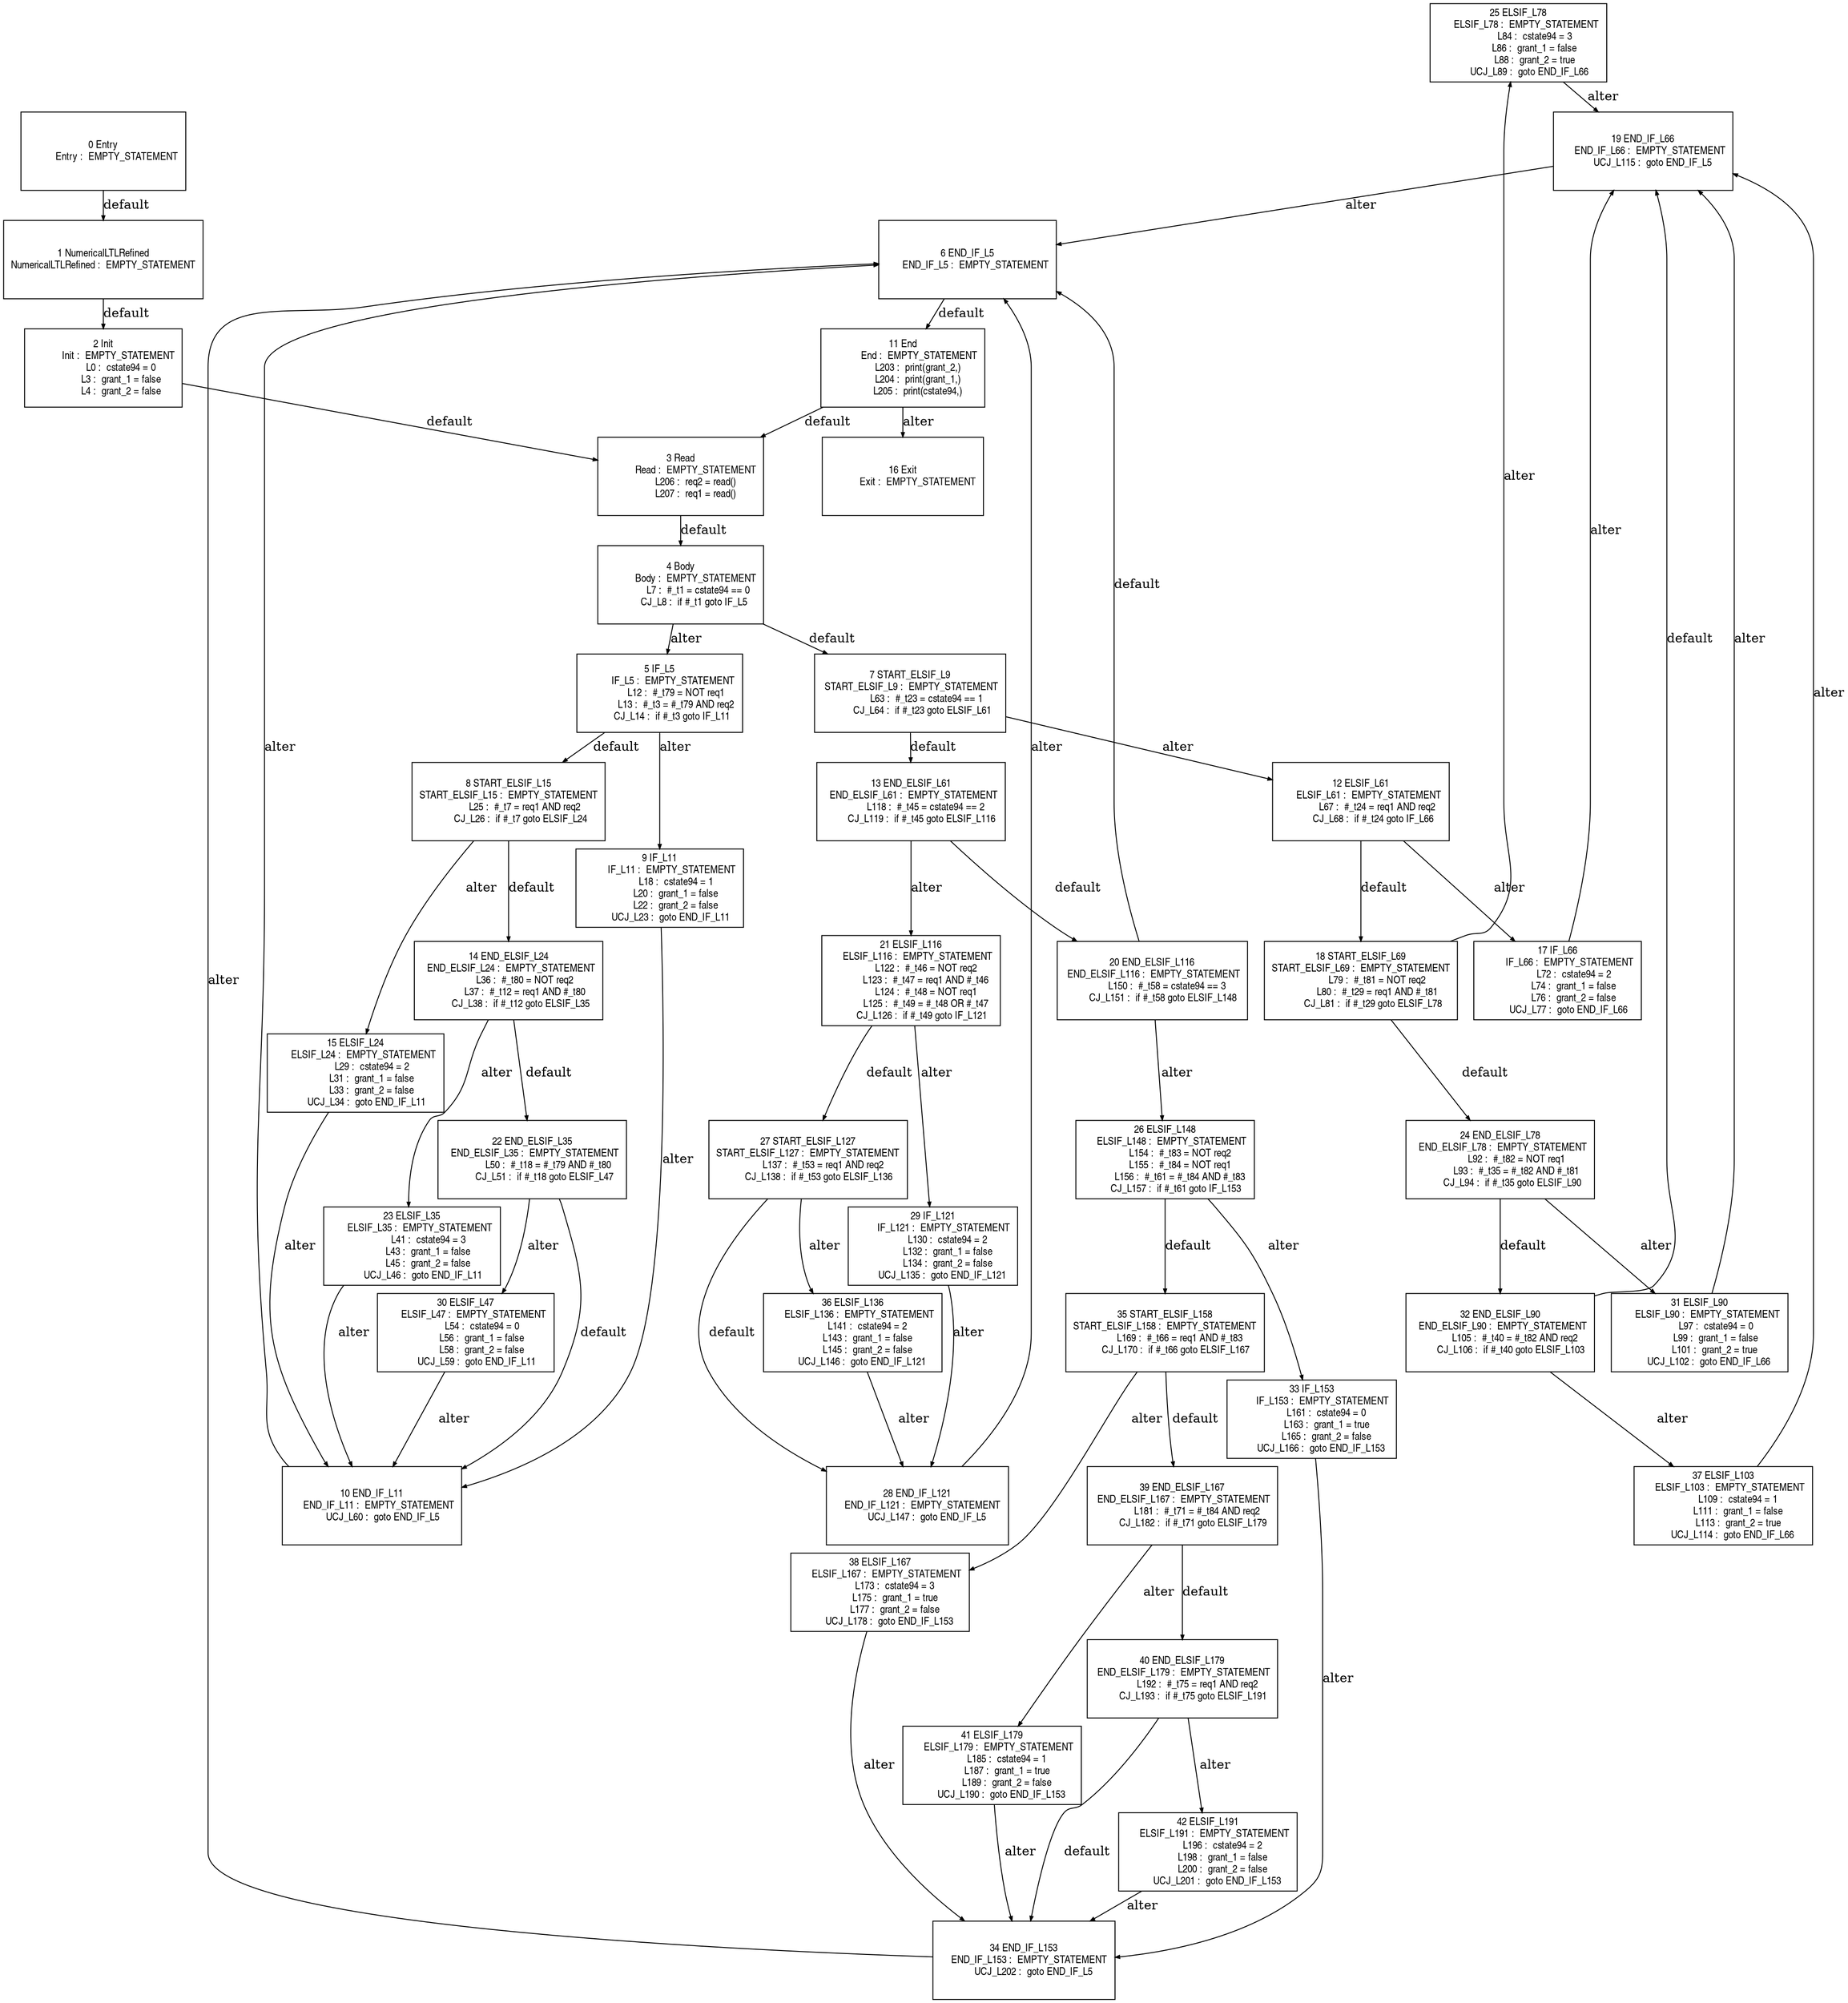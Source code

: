digraph G {
  ranksep=.25;
  edge [arrowsize=.5]
  node [shape=rectangle, fontname="ArialNarrow",
        fontsize=12,  height=1.2];
  "25 ELSIF_L78
      ELSIF_L78 :  EMPTY_STATEMENT
            L84 :  cstate94 = 3
            L86 :  grant_1 = false
            L88 :  grant_2 = true
        UCJ_L89 :  goto END_IF_L66
"; "36 ELSIF_L136
     ELSIF_L136 :  EMPTY_STATEMENT
           L141 :  cstate94 = 2
           L143 :  grant_1 = false
           L145 :  grant_2 = false
       UCJ_L146 :  goto END_IF_L121
"; "2 Init
           Init :  EMPTY_STATEMENT
             L0 :  cstate94 = 0
             L3 :  grant_1 = false
             L4 :  grant_2 = false
"; "27 START_ELSIF_L127
START_ELSIF_L127 :  EMPTY_STATEMENT
           L137 :  #_t53 = req1 AND req2
        CJ_L138 :  if #_t53 goto ELSIF_L136
"; "29 IF_L121
        IF_L121 :  EMPTY_STATEMENT
           L130 :  cstate94 = 2
           L132 :  grant_1 = false
           L134 :  grant_2 = false
       UCJ_L135 :  goto END_IF_L121
"; "22 END_ELSIF_L35
  END_ELSIF_L35 :  EMPTY_STATEMENT
            L50 :  #_t18 = #_t79 AND #_t80
         CJ_L51 :  if #_t18 goto ELSIF_L47
"; "34 END_IF_L153
    END_IF_L153 :  EMPTY_STATEMENT
       UCJ_L202 :  goto END_IF_L5
"; "17 IF_L66
         IF_L66 :  EMPTY_STATEMENT
            L72 :  cstate94 = 2
            L74 :  grant_1 = false
            L76 :  grant_2 = false
        UCJ_L77 :  goto END_IF_L66
"; "18 START_ELSIF_L69
START_ELSIF_L69 :  EMPTY_STATEMENT
            L79 :  #_t81 = NOT req2
            L80 :  #_t29 = req1 AND #_t81
         CJ_L81 :  if #_t29 goto ELSIF_L78
"; "16 Exit
           Exit :  EMPTY_STATEMENT
"; "33 IF_L153
        IF_L153 :  EMPTY_STATEMENT
           L161 :  cstate94 = 0
           L163 :  grant_1 = true
           L165 :  grant_2 = false
       UCJ_L166 :  goto END_IF_L153
"; "28 END_IF_L121
    END_IF_L121 :  EMPTY_STATEMENT
       UCJ_L147 :  goto END_IF_L5
"; "30 ELSIF_L47
      ELSIF_L47 :  EMPTY_STATEMENT
            L54 :  cstate94 = 0
            L56 :  grant_1 = false
            L58 :  grant_2 = false
        UCJ_L59 :  goto END_IF_L11
"; "10 END_IF_L11
     END_IF_L11 :  EMPTY_STATEMENT
        UCJ_L60 :  goto END_IF_L5
"; "11 End
            End :  EMPTY_STATEMENT
           L203 :  print(grant_2,)
           L204 :  print(grant_1,)
           L205 :  print(cstate94,)
"; "8 START_ELSIF_L15
START_ELSIF_L15 :  EMPTY_STATEMENT
            L25 :  #_t7 = req1 AND req2
         CJ_L26 :  if #_t7 goto ELSIF_L24
"; "20 END_ELSIF_L116
 END_ELSIF_L116 :  EMPTY_STATEMENT
           L150 :  #_t58 = cstate94 == 3
        CJ_L151 :  if #_t58 goto ELSIF_L148
"; "6 END_IF_L5
      END_IF_L5 :  EMPTY_STATEMENT
"; "4 Body
           Body :  EMPTY_STATEMENT
             L7 :  #_t1 = cstate94 == 0
          CJ_L8 :  if #_t1 goto IF_L5
"; "15 ELSIF_L24
      ELSIF_L24 :  EMPTY_STATEMENT
            L29 :  cstate94 = 2
            L31 :  grant_1 = false
            L33 :  grant_2 = false
        UCJ_L34 :  goto END_IF_L11
"; "5 IF_L5
          IF_L5 :  EMPTY_STATEMENT
            L12 :  #_t79 = NOT req1
            L13 :  #_t3 = #_t79 AND req2
         CJ_L14 :  if #_t3 goto IF_L11
"; "3 Read
           Read :  EMPTY_STATEMENT
           L206 :  req2 = read()
           L207 :  req1 = read()
"; "13 END_ELSIF_L61
  END_ELSIF_L61 :  EMPTY_STATEMENT
           L118 :  #_t45 = cstate94 == 2
        CJ_L119 :  if #_t45 goto ELSIF_L116
"; "26 ELSIF_L148
     ELSIF_L148 :  EMPTY_STATEMENT
           L154 :  #_t83 = NOT req2
           L155 :  #_t84 = NOT req1
           L156 :  #_t61 = #_t84 AND #_t83
        CJ_L157 :  if #_t61 goto IF_L153
"; "41 ELSIF_L179
     ELSIF_L179 :  EMPTY_STATEMENT
           L185 :  cstate94 = 1
           L187 :  grant_1 = true
           L189 :  grant_2 = false
       UCJ_L190 :  goto END_IF_L153
"; "1 NumericalLTLRefined
NumericalLTLRefined :  EMPTY_STATEMENT
"; "23 ELSIF_L35
      ELSIF_L35 :  EMPTY_STATEMENT
            L41 :  cstate94 = 3
            L43 :  grant_1 = false
            L45 :  grant_2 = false
        UCJ_L46 :  goto END_IF_L11
"; "39 END_ELSIF_L167
 END_ELSIF_L167 :  EMPTY_STATEMENT
           L181 :  #_t71 = #_t84 AND req2
        CJ_L182 :  if #_t71 goto ELSIF_L179
"; "42 ELSIF_L191
     ELSIF_L191 :  EMPTY_STATEMENT
           L196 :  cstate94 = 2
           L198 :  grant_1 = false
           L200 :  grant_2 = false
       UCJ_L201 :  goto END_IF_L153
"; "31 ELSIF_L90
      ELSIF_L90 :  EMPTY_STATEMENT
            L97 :  cstate94 = 0
            L99 :  grant_1 = false
           L101 :  grant_2 = true
       UCJ_L102 :  goto END_IF_L66
"; "21 ELSIF_L116
     ELSIF_L116 :  EMPTY_STATEMENT
           L122 :  #_t46 = NOT req2
           L123 :  #_t47 = req1 AND #_t46
           L124 :  #_t48 = NOT req1
           L125 :  #_t49 = #_t48 OR #_t47
        CJ_L126 :  if #_t49 goto IF_L121
"; "12 ELSIF_L61
      ELSIF_L61 :  EMPTY_STATEMENT
            L67 :  #_t24 = req1 AND req2
         CJ_L68 :  if #_t24 goto IF_L66
"; "19 END_IF_L66
     END_IF_L66 :  EMPTY_STATEMENT
       UCJ_L115 :  goto END_IF_L5
"; "24 END_ELSIF_L78
  END_ELSIF_L78 :  EMPTY_STATEMENT
            L92 :  #_t82 = NOT req1
            L93 :  #_t35 = #_t82 AND #_t81
         CJ_L94 :  if #_t35 goto ELSIF_L90
"; "35 START_ELSIF_L158
START_ELSIF_L158 :  EMPTY_STATEMENT
           L169 :  #_t66 = req1 AND #_t83
        CJ_L170 :  if #_t66 goto ELSIF_L167
"; "37 ELSIF_L103
     ELSIF_L103 :  EMPTY_STATEMENT
           L109 :  cstate94 = 1
           L111 :  grant_1 = false
           L113 :  grant_2 = true
       UCJ_L114 :  goto END_IF_L66
"; "38 ELSIF_L167
     ELSIF_L167 :  EMPTY_STATEMENT
           L173 :  cstate94 = 3
           L175 :  grant_1 = true
           L177 :  grant_2 = false
       UCJ_L178 :  goto END_IF_L153
"; "9 IF_L11
         IF_L11 :  EMPTY_STATEMENT
            L18 :  cstate94 = 1
            L20 :  grant_1 = false
            L22 :  grant_2 = false
        UCJ_L23 :  goto END_IF_L11
"; "7 START_ELSIF_L9
 START_ELSIF_L9 :  EMPTY_STATEMENT
            L63 :  #_t23 = cstate94 == 1
         CJ_L64 :  if #_t23 goto ELSIF_L61
"; "40 END_ELSIF_L179
 END_ELSIF_L179 :  EMPTY_STATEMENT
           L192 :  #_t75 = req1 AND req2
        CJ_L193 :  if #_t75 goto ELSIF_L191
"; "32 END_ELSIF_L90
  END_ELSIF_L90 :  EMPTY_STATEMENT
           L105 :  #_t40 = #_t82 AND req2
        CJ_L106 :  if #_t40 goto ELSIF_L103
"; "0 Entry
          Entry :  EMPTY_STATEMENT
"; "14 END_ELSIF_L24
  END_ELSIF_L24 :  EMPTY_STATEMENT
            L36 :  #_t80 = NOT req2
            L37 :  #_t12 = req1 AND #_t80
         CJ_L38 :  if #_t12 goto ELSIF_L35
"; 
  "1 NumericalLTLRefined
NumericalLTLRefined :  EMPTY_STATEMENT
" -> "2 Init
           Init :  EMPTY_STATEMENT
             L0 :  cstate94 = 0
             L3 :  grant_1 = false
             L4 :  grant_2 = false
"  [label="default"];
  "2 Init
           Init :  EMPTY_STATEMENT
             L0 :  cstate94 = 0
             L3 :  grant_1 = false
             L4 :  grant_2 = false
" -> "3 Read
           Read :  EMPTY_STATEMENT
           L206 :  req2 = read()
           L207 :  req1 = read()
"  [label="default"];
  "4 Body
           Body :  EMPTY_STATEMENT
             L7 :  #_t1 = cstate94 == 0
          CJ_L8 :  if #_t1 goto IF_L5
" -> "7 START_ELSIF_L9
 START_ELSIF_L9 :  EMPTY_STATEMENT
            L63 :  #_t23 = cstate94 == 1
         CJ_L64 :  if #_t23 goto ELSIF_L61
"  [label="default"];
  "4 Body
           Body :  EMPTY_STATEMENT
             L7 :  #_t1 = cstate94 == 0
          CJ_L8 :  if #_t1 goto IF_L5
" -> "5 IF_L5
          IF_L5 :  EMPTY_STATEMENT
            L12 :  #_t79 = NOT req1
            L13 :  #_t3 = #_t79 AND req2
         CJ_L14 :  if #_t3 goto IF_L11
"  [label="alter"];
  "5 IF_L5
          IF_L5 :  EMPTY_STATEMENT
            L12 :  #_t79 = NOT req1
            L13 :  #_t3 = #_t79 AND req2
         CJ_L14 :  if #_t3 goto IF_L11
" -> "8 START_ELSIF_L15
START_ELSIF_L15 :  EMPTY_STATEMENT
            L25 :  #_t7 = req1 AND req2
         CJ_L26 :  if #_t7 goto ELSIF_L24
"  [label="default"];
  "5 IF_L5
          IF_L5 :  EMPTY_STATEMENT
            L12 :  #_t79 = NOT req1
            L13 :  #_t3 = #_t79 AND req2
         CJ_L14 :  if #_t3 goto IF_L11
" -> "9 IF_L11
         IF_L11 :  EMPTY_STATEMENT
            L18 :  cstate94 = 1
            L20 :  grant_1 = false
            L22 :  grant_2 = false
        UCJ_L23 :  goto END_IF_L11
"  [label="alter"];
  "9 IF_L11
         IF_L11 :  EMPTY_STATEMENT
            L18 :  cstate94 = 1
            L20 :  grant_1 = false
            L22 :  grant_2 = false
        UCJ_L23 :  goto END_IF_L11
" -> "10 END_IF_L11
     END_IF_L11 :  EMPTY_STATEMENT
        UCJ_L60 :  goto END_IF_L5
"  [label="alter"];
  "8 START_ELSIF_L15
START_ELSIF_L15 :  EMPTY_STATEMENT
            L25 :  #_t7 = req1 AND req2
         CJ_L26 :  if #_t7 goto ELSIF_L24
" -> "14 END_ELSIF_L24
  END_ELSIF_L24 :  EMPTY_STATEMENT
            L36 :  #_t80 = NOT req2
            L37 :  #_t12 = req1 AND #_t80
         CJ_L38 :  if #_t12 goto ELSIF_L35
"  [label="default"];
  "8 START_ELSIF_L15
START_ELSIF_L15 :  EMPTY_STATEMENT
            L25 :  #_t7 = req1 AND req2
         CJ_L26 :  if #_t7 goto ELSIF_L24
" -> "15 ELSIF_L24
      ELSIF_L24 :  EMPTY_STATEMENT
            L29 :  cstate94 = 2
            L31 :  grant_1 = false
            L33 :  grant_2 = false
        UCJ_L34 :  goto END_IF_L11
"  [label="alter"];
  "15 ELSIF_L24
      ELSIF_L24 :  EMPTY_STATEMENT
            L29 :  cstate94 = 2
            L31 :  grant_1 = false
            L33 :  grant_2 = false
        UCJ_L34 :  goto END_IF_L11
" -> "10 END_IF_L11
     END_IF_L11 :  EMPTY_STATEMENT
        UCJ_L60 :  goto END_IF_L5
"  [label="alter"];
  "14 END_ELSIF_L24
  END_ELSIF_L24 :  EMPTY_STATEMENT
            L36 :  #_t80 = NOT req2
            L37 :  #_t12 = req1 AND #_t80
         CJ_L38 :  if #_t12 goto ELSIF_L35
" -> "22 END_ELSIF_L35
  END_ELSIF_L35 :  EMPTY_STATEMENT
            L50 :  #_t18 = #_t79 AND #_t80
         CJ_L51 :  if #_t18 goto ELSIF_L47
"  [label="default"];
  "14 END_ELSIF_L24
  END_ELSIF_L24 :  EMPTY_STATEMENT
            L36 :  #_t80 = NOT req2
            L37 :  #_t12 = req1 AND #_t80
         CJ_L38 :  if #_t12 goto ELSIF_L35
" -> "23 ELSIF_L35
      ELSIF_L35 :  EMPTY_STATEMENT
            L41 :  cstate94 = 3
            L43 :  grant_1 = false
            L45 :  grant_2 = false
        UCJ_L46 :  goto END_IF_L11
"  [label="alter"];
  "23 ELSIF_L35
      ELSIF_L35 :  EMPTY_STATEMENT
            L41 :  cstate94 = 3
            L43 :  grant_1 = false
            L45 :  grant_2 = false
        UCJ_L46 :  goto END_IF_L11
" -> "10 END_IF_L11
     END_IF_L11 :  EMPTY_STATEMENT
        UCJ_L60 :  goto END_IF_L5
"  [label="alter"];
  "22 END_ELSIF_L35
  END_ELSIF_L35 :  EMPTY_STATEMENT
            L50 :  #_t18 = #_t79 AND #_t80
         CJ_L51 :  if #_t18 goto ELSIF_L47
" -> "10 END_IF_L11
     END_IF_L11 :  EMPTY_STATEMENT
        UCJ_L60 :  goto END_IF_L5
"  [label="default"];
  "22 END_ELSIF_L35
  END_ELSIF_L35 :  EMPTY_STATEMENT
            L50 :  #_t18 = #_t79 AND #_t80
         CJ_L51 :  if #_t18 goto ELSIF_L47
" -> "30 ELSIF_L47
      ELSIF_L47 :  EMPTY_STATEMENT
            L54 :  cstate94 = 0
            L56 :  grant_1 = false
            L58 :  grant_2 = false
        UCJ_L59 :  goto END_IF_L11
"  [label="alter"];
  "30 ELSIF_L47
      ELSIF_L47 :  EMPTY_STATEMENT
            L54 :  cstate94 = 0
            L56 :  grant_1 = false
            L58 :  grant_2 = false
        UCJ_L59 :  goto END_IF_L11
" -> "10 END_IF_L11
     END_IF_L11 :  EMPTY_STATEMENT
        UCJ_L60 :  goto END_IF_L5
"  [label="alter"];
  "10 END_IF_L11
     END_IF_L11 :  EMPTY_STATEMENT
        UCJ_L60 :  goto END_IF_L5
" -> "6 END_IF_L5
      END_IF_L5 :  EMPTY_STATEMENT
"  [label="alter"];
  "7 START_ELSIF_L9
 START_ELSIF_L9 :  EMPTY_STATEMENT
            L63 :  #_t23 = cstate94 == 1
         CJ_L64 :  if #_t23 goto ELSIF_L61
" -> "13 END_ELSIF_L61
  END_ELSIF_L61 :  EMPTY_STATEMENT
           L118 :  #_t45 = cstate94 == 2
        CJ_L119 :  if #_t45 goto ELSIF_L116
"  [label="default"];
  "7 START_ELSIF_L9
 START_ELSIF_L9 :  EMPTY_STATEMENT
            L63 :  #_t23 = cstate94 == 1
         CJ_L64 :  if #_t23 goto ELSIF_L61
" -> "12 ELSIF_L61
      ELSIF_L61 :  EMPTY_STATEMENT
            L67 :  #_t24 = req1 AND req2
         CJ_L68 :  if #_t24 goto IF_L66
"  [label="alter"];
  "12 ELSIF_L61
      ELSIF_L61 :  EMPTY_STATEMENT
            L67 :  #_t24 = req1 AND req2
         CJ_L68 :  if #_t24 goto IF_L66
" -> "18 START_ELSIF_L69
START_ELSIF_L69 :  EMPTY_STATEMENT
            L79 :  #_t81 = NOT req2
            L80 :  #_t29 = req1 AND #_t81
         CJ_L81 :  if #_t29 goto ELSIF_L78
"  [label="default"];
  "12 ELSIF_L61
      ELSIF_L61 :  EMPTY_STATEMENT
            L67 :  #_t24 = req1 AND req2
         CJ_L68 :  if #_t24 goto IF_L66
" -> "17 IF_L66
         IF_L66 :  EMPTY_STATEMENT
            L72 :  cstate94 = 2
            L74 :  grant_1 = false
            L76 :  grant_2 = false
        UCJ_L77 :  goto END_IF_L66
"  [label="alter"];
  "17 IF_L66
         IF_L66 :  EMPTY_STATEMENT
            L72 :  cstate94 = 2
            L74 :  grant_1 = false
            L76 :  grant_2 = false
        UCJ_L77 :  goto END_IF_L66
" -> "19 END_IF_L66
     END_IF_L66 :  EMPTY_STATEMENT
       UCJ_L115 :  goto END_IF_L5
"  [label="alter"];
  "18 START_ELSIF_L69
START_ELSIF_L69 :  EMPTY_STATEMENT
            L79 :  #_t81 = NOT req2
            L80 :  #_t29 = req1 AND #_t81
         CJ_L81 :  if #_t29 goto ELSIF_L78
" -> "24 END_ELSIF_L78
  END_ELSIF_L78 :  EMPTY_STATEMENT
            L92 :  #_t82 = NOT req1
            L93 :  #_t35 = #_t82 AND #_t81
         CJ_L94 :  if #_t35 goto ELSIF_L90
"  [label="default"];
  "18 START_ELSIF_L69
START_ELSIF_L69 :  EMPTY_STATEMENT
            L79 :  #_t81 = NOT req2
            L80 :  #_t29 = req1 AND #_t81
         CJ_L81 :  if #_t29 goto ELSIF_L78
" -> "25 ELSIF_L78
      ELSIF_L78 :  EMPTY_STATEMENT
            L84 :  cstate94 = 3
            L86 :  grant_1 = false
            L88 :  grant_2 = true
        UCJ_L89 :  goto END_IF_L66
"  [label="alter"];
  "25 ELSIF_L78
      ELSIF_L78 :  EMPTY_STATEMENT
            L84 :  cstate94 = 3
            L86 :  grant_1 = false
            L88 :  grant_2 = true
        UCJ_L89 :  goto END_IF_L66
" -> "19 END_IF_L66
     END_IF_L66 :  EMPTY_STATEMENT
       UCJ_L115 :  goto END_IF_L5
"  [label="alter"];
  "24 END_ELSIF_L78
  END_ELSIF_L78 :  EMPTY_STATEMENT
            L92 :  #_t82 = NOT req1
            L93 :  #_t35 = #_t82 AND #_t81
         CJ_L94 :  if #_t35 goto ELSIF_L90
" -> "32 END_ELSIF_L90
  END_ELSIF_L90 :  EMPTY_STATEMENT
           L105 :  #_t40 = #_t82 AND req2
        CJ_L106 :  if #_t40 goto ELSIF_L103
"  [label="default"];
  "24 END_ELSIF_L78
  END_ELSIF_L78 :  EMPTY_STATEMENT
            L92 :  #_t82 = NOT req1
            L93 :  #_t35 = #_t82 AND #_t81
         CJ_L94 :  if #_t35 goto ELSIF_L90
" -> "31 ELSIF_L90
      ELSIF_L90 :  EMPTY_STATEMENT
            L97 :  cstate94 = 0
            L99 :  grant_1 = false
           L101 :  grant_2 = true
       UCJ_L102 :  goto END_IF_L66
"  [label="alter"];
  "31 ELSIF_L90
      ELSIF_L90 :  EMPTY_STATEMENT
            L97 :  cstate94 = 0
            L99 :  grant_1 = false
           L101 :  grant_2 = true
       UCJ_L102 :  goto END_IF_L66
" -> "19 END_IF_L66
     END_IF_L66 :  EMPTY_STATEMENT
       UCJ_L115 :  goto END_IF_L5
"  [label="alter"];
  "32 END_ELSIF_L90
  END_ELSIF_L90 :  EMPTY_STATEMENT
           L105 :  #_t40 = #_t82 AND req2
        CJ_L106 :  if #_t40 goto ELSIF_L103
" -> "19 END_IF_L66
     END_IF_L66 :  EMPTY_STATEMENT
       UCJ_L115 :  goto END_IF_L5
"  [label="default"];
  "32 END_ELSIF_L90
  END_ELSIF_L90 :  EMPTY_STATEMENT
           L105 :  #_t40 = #_t82 AND req2
        CJ_L106 :  if #_t40 goto ELSIF_L103
" -> "37 ELSIF_L103
     ELSIF_L103 :  EMPTY_STATEMENT
           L109 :  cstate94 = 1
           L111 :  grant_1 = false
           L113 :  grant_2 = true
       UCJ_L114 :  goto END_IF_L66
"  [label="alter"];
  "37 ELSIF_L103
     ELSIF_L103 :  EMPTY_STATEMENT
           L109 :  cstate94 = 1
           L111 :  grant_1 = false
           L113 :  grant_2 = true
       UCJ_L114 :  goto END_IF_L66
" -> "19 END_IF_L66
     END_IF_L66 :  EMPTY_STATEMENT
       UCJ_L115 :  goto END_IF_L5
"  [label="alter"];
  "19 END_IF_L66
     END_IF_L66 :  EMPTY_STATEMENT
       UCJ_L115 :  goto END_IF_L5
" -> "6 END_IF_L5
      END_IF_L5 :  EMPTY_STATEMENT
"  [label="alter"];
  "13 END_ELSIF_L61
  END_ELSIF_L61 :  EMPTY_STATEMENT
           L118 :  #_t45 = cstate94 == 2
        CJ_L119 :  if #_t45 goto ELSIF_L116
" -> "20 END_ELSIF_L116
 END_ELSIF_L116 :  EMPTY_STATEMENT
           L150 :  #_t58 = cstate94 == 3
        CJ_L151 :  if #_t58 goto ELSIF_L148
"  [label="default"];
  "13 END_ELSIF_L61
  END_ELSIF_L61 :  EMPTY_STATEMENT
           L118 :  #_t45 = cstate94 == 2
        CJ_L119 :  if #_t45 goto ELSIF_L116
" -> "21 ELSIF_L116
     ELSIF_L116 :  EMPTY_STATEMENT
           L122 :  #_t46 = NOT req2
           L123 :  #_t47 = req1 AND #_t46
           L124 :  #_t48 = NOT req1
           L125 :  #_t49 = #_t48 OR #_t47
        CJ_L126 :  if #_t49 goto IF_L121
"  [label="alter"];
  "21 ELSIF_L116
     ELSIF_L116 :  EMPTY_STATEMENT
           L122 :  #_t46 = NOT req2
           L123 :  #_t47 = req1 AND #_t46
           L124 :  #_t48 = NOT req1
           L125 :  #_t49 = #_t48 OR #_t47
        CJ_L126 :  if #_t49 goto IF_L121
" -> "27 START_ELSIF_L127
START_ELSIF_L127 :  EMPTY_STATEMENT
           L137 :  #_t53 = req1 AND req2
        CJ_L138 :  if #_t53 goto ELSIF_L136
"  [label="default"];
  "21 ELSIF_L116
     ELSIF_L116 :  EMPTY_STATEMENT
           L122 :  #_t46 = NOT req2
           L123 :  #_t47 = req1 AND #_t46
           L124 :  #_t48 = NOT req1
           L125 :  #_t49 = #_t48 OR #_t47
        CJ_L126 :  if #_t49 goto IF_L121
" -> "29 IF_L121
        IF_L121 :  EMPTY_STATEMENT
           L130 :  cstate94 = 2
           L132 :  grant_1 = false
           L134 :  grant_2 = false
       UCJ_L135 :  goto END_IF_L121
"  [label="alter"];
  "29 IF_L121
        IF_L121 :  EMPTY_STATEMENT
           L130 :  cstate94 = 2
           L132 :  grant_1 = false
           L134 :  grant_2 = false
       UCJ_L135 :  goto END_IF_L121
" -> "28 END_IF_L121
    END_IF_L121 :  EMPTY_STATEMENT
       UCJ_L147 :  goto END_IF_L5
"  [label="alter"];
  "27 START_ELSIF_L127
START_ELSIF_L127 :  EMPTY_STATEMENT
           L137 :  #_t53 = req1 AND req2
        CJ_L138 :  if #_t53 goto ELSIF_L136
" -> "28 END_IF_L121
    END_IF_L121 :  EMPTY_STATEMENT
       UCJ_L147 :  goto END_IF_L5
"  [label="default"];
  "27 START_ELSIF_L127
START_ELSIF_L127 :  EMPTY_STATEMENT
           L137 :  #_t53 = req1 AND req2
        CJ_L138 :  if #_t53 goto ELSIF_L136
" -> "36 ELSIF_L136
     ELSIF_L136 :  EMPTY_STATEMENT
           L141 :  cstate94 = 2
           L143 :  grant_1 = false
           L145 :  grant_2 = false
       UCJ_L146 :  goto END_IF_L121
"  [label="alter"];
  "36 ELSIF_L136
     ELSIF_L136 :  EMPTY_STATEMENT
           L141 :  cstate94 = 2
           L143 :  grant_1 = false
           L145 :  grant_2 = false
       UCJ_L146 :  goto END_IF_L121
" -> "28 END_IF_L121
    END_IF_L121 :  EMPTY_STATEMENT
       UCJ_L147 :  goto END_IF_L5
"  [label="alter"];
  "28 END_IF_L121
    END_IF_L121 :  EMPTY_STATEMENT
       UCJ_L147 :  goto END_IF_L5
" -> "6 END_IF_L5
      END_IF_L5 :  EMPTY_STATEMENT
"  [label="alter"];
  "20 END_ELSIF_L116
 END_ELSIF_L116 :  EMPTY_STATEMENT
           L150 :  #_t58 = cstate94 == 3
        CJ_L151 :  if #_t58 goto ELSIF_L148
" -> "6 END_IF_L5
      END_IF_L5 :  EMPTY_STATEMENT
"  [label="default"];
  "20 END_ELSIF_L116
 END_ELSIF_L116 :  EMPTY_STATEMENT
           L150 :  #_t58 = cstate94 == 3
        CJ_L151 :  if #_t58 goto ELSIF_L148
" -> "26 ELSIF_L148
     ELSIF_L148 :  EMPTY_STATEMENT
           L154 :  #_t83 = NOT req2
           L155 :  #_t84 = NOT req1
           L156 :  #_t61 = #_t84 AND #_t83
        CJ_L157 :  if #_t61 goto IF_L153
"  [label="alter"];
  "26 ELSIF_L148
     ELSIF_L148 :  EMPTY_STATEMENT
           L154 :  #_t83 = NOT req2
           L155 :  #_t84 = NOT req1
           L156 :  #_t61 = #_t84 AND #_t83
        CJ_L157 :  if #_t61 goto IF_L153
" -> "35 START_ELSIF_L158
START_ELSIF_L158 :  EMPTY_STATEMENT
           L169 :  #_t66 = req1 AND #_t83
        CJ_L170 :  if #_t66 goto ELSIF_L167
"  [label="default"];
  "26 ELSIF_L148
     ELSIF_L148 :  EMPTY_STATEMENT
           L154 :  #_t83 = NOT req2
           L155 :  #_t84 = NOT req1
           L156 :  #_t61 = #_t84 AND #_t83
        CJ_L157 :  if #_t61 goto IF_L153
" -> "33 IF_L153
        IF_L153 :  EMPTY_STATEMENT
           L161 :  cstate94 = 0
           L163 :  grant_1 = true
           L165 :  grant_2 = false
       UCJ_L166 :  goto END_IF_L153
"  [label="alter"];
  "33 IF_L153
        IF_L153 :  EMPTY_STATEMENT
           L161 :  cstate94 = 0
           L163 :  grant_1 = true
           L165 :  grant_2 = false
       UCJ_L166 :  goto END_IF_L153
" -> "34 END_IF_L153
    END_IF_L153 :  EMPTY_STATEMENT
       UCJ_L202 :  goto END_IF_L5
"  [label="alter"];
  "35 START_ELSIF_L158
START_ELSIF_L158 :  EMPTY_STATEMENT
           L169 :  #_t66 = req1 AND #_t83
        CJ_L170 :  if #_t66 goto ELSIF_L167
" -> "39 END_ELSIF_L167
 END_ELSIF_L167 :  EMPTY_STATEMENT
           L181 :  #_t71 = #_t84 AND req2
        CJ_L182 :  if #_t71 goto ELSIF_L179
"  [label="default"];
  "35 START_ELSIF_L158
START_ELSIF_L158 :  EMPTY_STATEMENT
           L169 :  #_t66 = req1 AND #_t83
        CJ_L170 :  if #_t66 goto ELSIF_L167
" -> "38 ELSIF_L167
     ELSIF_L167 :  EMPTY_STATEMENT
           L173 :  cstate94 = 3
           L175 :  grant_1 = true
           L177 :  grant_2 = false
       UCJ_L178 :  goto END_IF_L153
"  [label="alter"];
  "38 ELSIF_L167
     ELSIF_L167 :  EMPTY_STATEMENT
           L173 :  cstate94 = 3
           L175 :  grant_1 = true
           L177 :  grant_2 = false
       UCJ_L178 :  goto END_IF_L153
" -> "34 END_IF_L153
    END_IF_L153 :  EMPTY_STATEMENT
       UCJ_L202 :  goto END_IF_L5
"  [label="alter"];
  "39 END_ELSIF_L167
 END_ELSIF_L167 :  EMPTY_STATEMENT
           L181 :  #_t71 = #_t84 AND req2
        CJ_L182 :  if #_t71 goto ELSIF_L179
" -> "40 END_ELSIF_L179
 END_ELSIF_L179 :  EMPTY_STATEMENT
           L192 :  #_t75 = req1 AND req2
        CJ_L193 :  if #_t75 goto ELSIF_L191
"  [label="default"];
  "39 END_ELSIF_L167
 END_ELSIF_L167 :  EMPTY_STATEMENT
           L181 :  #_t71 = #_t84 AND req2
        CJ_L182 :  if #_t71 goto ELSIF_L179
" -> "41 ELSIF_L179
     ELSIF_L179 :  EMPTY_STATEMENT
           L185 :  cstate94 = 1
           L187 :  grant_1 = true
           L189 :  grant_2 = false
       UCJ_L190 :  goto END_IF_L153
"  [label="alter"];
  "41 ELSIF_L179
     ELSIF_L179 :  EMPTY_STATEMENT
           L185 :  cstate94 = 1
           L187 :  grant_1 = true
           L189 :  grant_2 = false
       UCJ_L190 :  goto END_IF_L153
" -> "34 END_IF_L153
    END_IF_L153 :  EMPTY_STATEMENT
       UCJ_L202 :  goto END_IF_L5
"  [label="alter"];
  "40 END_ELSIF_L179
 END_ELSIF_L179 :  EMPTY_STATEMENT
           L192 :  #_t75 = req1 AND req2
        CJ_L193 :  if #_t75 goto ELSIF_L191
" -> "34 END_IF_L153
    END_IF_L153 :  EMPTY_STATEMENT
       UCJ_L202 :  goto END_IF_L5
"  [label="default"];
  "40 END_ELSIF_L179
 END_ELSIF_L179 :  EMPTY_STATEMENT
           L192 :  #_t75 = req1 AND req2
        CJ_L193 :  if #_t75 goto ELSIF_L191
" -> "42 ELSIF_L191
     ELSIF_L191 :  EMPTY_STATEMENT
           L196 :  cstate94 = 2
           L198 :  grant_1 = false
           L200 :  grant_2 = false
       UCJ_L201 :  goto END_IF_L153
"  [label="alter"];
  "42 ELSIF_L191
     ELSIF_L191 :  EMPTY_STATEMENT
           L196 :  cstate94 = 2
           L198 :  grant_1 = false
           L200 :  grant_2 = false
       UCJ_L201 :  goto END_IF_L153
" -> "34 END_IF_L153
    END_IF_L153 :  EMPTY_STATEMENT
       UCJ_L202 :  goto END_IF_L5
"  [label="alter"];
  "34 END_IF_L153
    END_IF_L153 :  EMPTY_STATEMENT
       UCJ_L202 :  goto END_IF_L5
" -> "6 END_IF_L5
      END_IF_L5 :  EMPTY_STATEMENT
"  [label="alter"];
  "6 END_IF_L5
      END_IF_L5 :  EMPTY_STATEMENT
" -> "11 End
            End :  EMPTY_STATEMENT
           L203 :  print(grant_2,)
           L204 :  print(grant_1,)
           L205 :  print(cstate94,)
"  [label="default"];
  "0 Entry
          Entry :  EMPTY_STATEMENT
" -> "1 NumericalLTLRefined
NumericalLTLRefined :  EMPTY_STATEMENT
"  [label="default"];
  "11 End
            End :  EMPTY_STATEMENT
           L203 :  print(grant_2,)
           L204 :  print(grant_1,)
           L205 :  print(cstate94,)
" -> "3 Read
           Read :  EMPTY_STATEMENT
           L206 :  req2 = read()
           L207 :  req1 = read()
"  [label="default"];
  "11 End
            End :  EMPTY_STATEMENT
           L203 :  print(grant_2,)
           L204 :  print(grant_1,)
           L205 :  print(cstate94,)
" -> "16 Exit
           Exit :  EMPTY_STATEMENT
"  [label="alter"];
  "3 Read
           Read :  EMPTY_STATEMENT
           L206 :  req2 = read()
           L207 :  req1 = read()
" -> "4 Body
           Body :  EMPTY_STATEMENT
             L7 :  #_t1 = cstate94 == 0
          CJ_L8 :  if #_t1 goto IF_L5
"  [label="default"];
}
